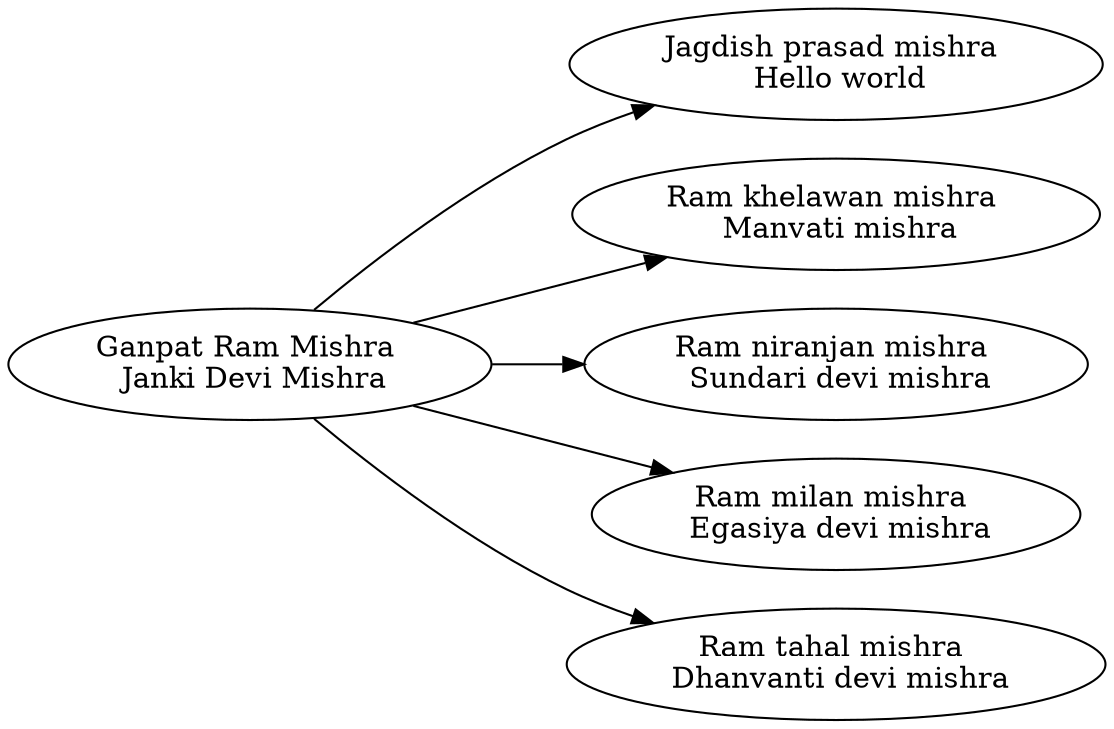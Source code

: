 digraph G {
	graph [layout=dot rankdir=LR]

// This is just an example for you to use as a template.
// Edit as you like. Whenever you save a legal graph
// the layout in the graphviz window will be updated.

    gg [ label = "Ganpat Ram Mishra \n Janki Devi Mishra"];

    gf1 [label = "Jagdish prasad mishra \n Hello world" ];
    gf2 [label = "Ram khelawan mishra \n Manvati mishra" ];
    gf3 [label = "Ram niranjan mishra \n Sundari devi mishra" ];
    gf4 [label = "Ram milan mishra \n Egasiya devi mishra" ];
    gf5 [label = "Ram tahal mishra \n Dhanvanti devi mishra" ];

    gg -> { gf1 gf2 gf3 gf4 gf5 };
}
